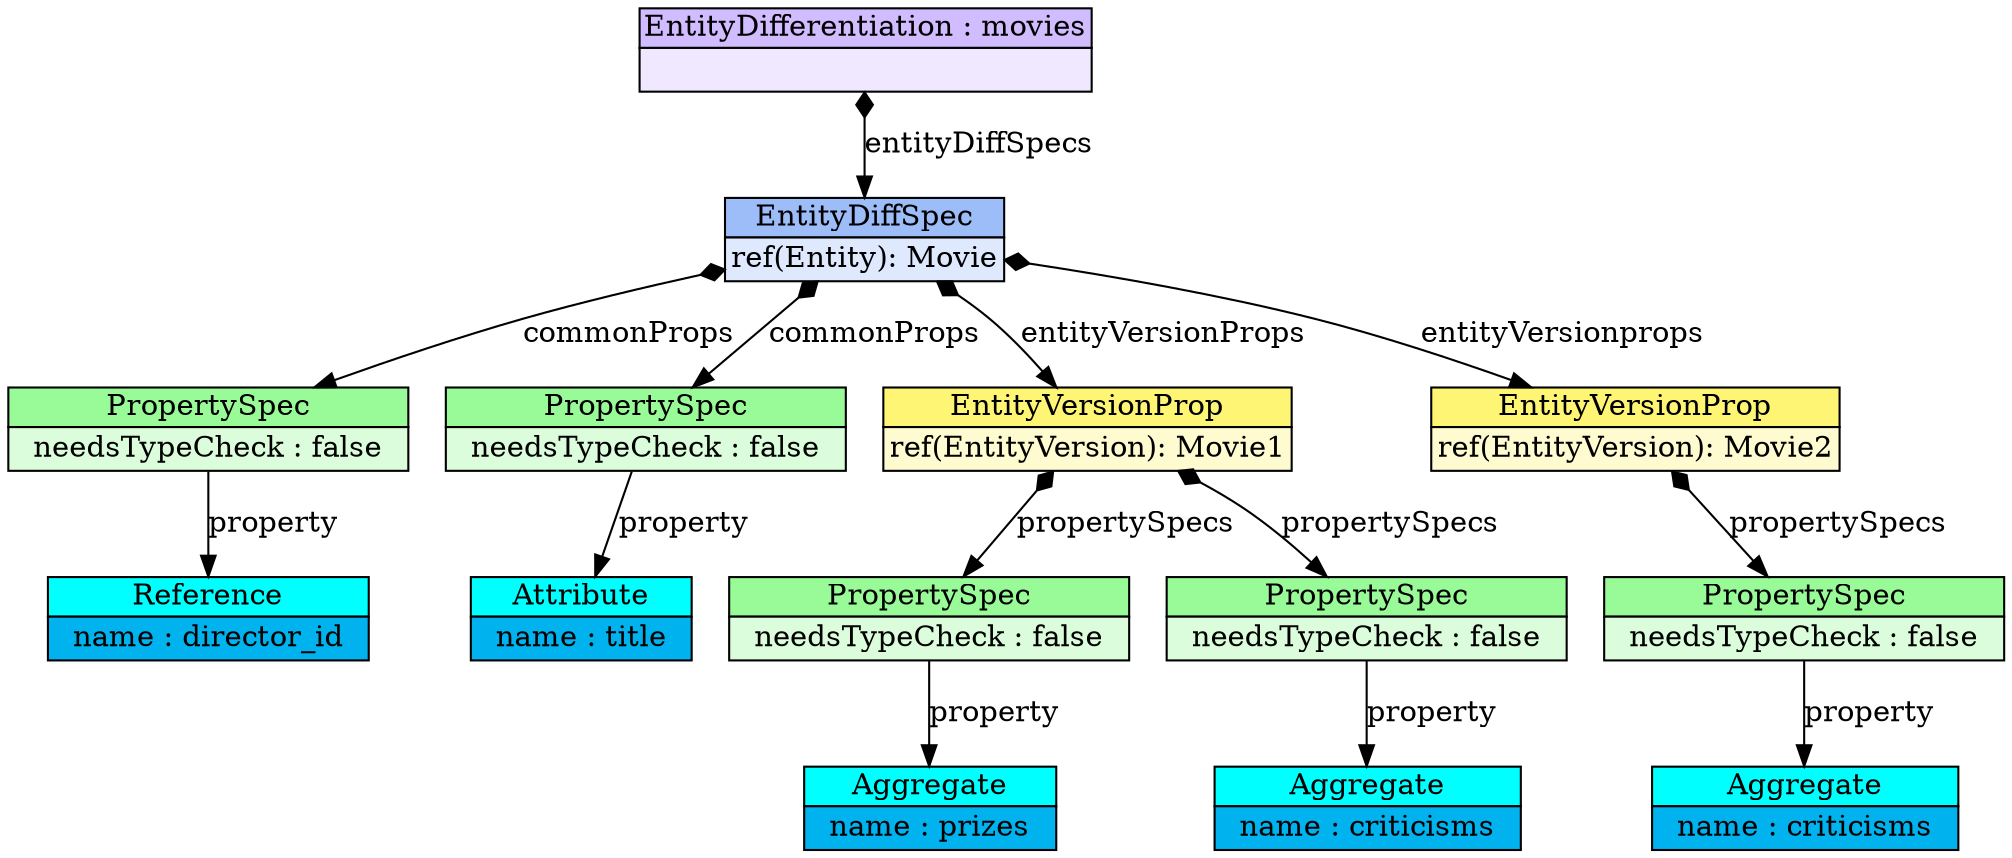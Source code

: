 digraph {
	rankdir = TD;
	compound=true;
	entitydifferentiation_EntityDifferentiation_227502219 [label=<
		<TABLE BORDER="0" CELLBORDER="0" CELLSPACING="0" CELLPADDING="0">
			<TR><TD BGCOLOR="#D0BCFE">
				<TABLE BORDER="1" CELLBORDER="0" CELLSPACING="0" CELLPADDING="1">
					<TR>
						<TD ALIGN="CENTER">EntityDifferentiation&nbsp;:&nbsp;movies</TD>
					</TR>
				</TABLE>
			</TD></TR>
			<TR><TD ALIGN="LEFT" BGCOLOR="#EFE8FE">
				<TABLE BORDER="1" CELLBORDER="0" CELLSPACING="0"><TR><TD> </TD></TR></TABLE>
			</TD></TR>
		</TABLE>>, margin=0, shape=plaintext]

	entitydifferentiation_EntityDiffSpec_1295039813 [label=<
		<TABLE BORDER="0" CELLBORDER="0" CELLSPACING="0" CELLPADDING="0">
			<TR><TD BGCOLOR="#9DBDF9">
				<TABLE BORDER="1" CELLBORDER="0" CELLSPACING="0" CELLPADDING="1">
					<TR>
						<TD ALIGN="CENTER">EntityDiffSpec</TD>
					</TR>
				</TABLE>
			</TD></TR>
			<TR><TD ALIGN="LEFT" BGCOLOR="#DEE9FD">

				<TABLE BORDER="1" CELLBORDER="0" CELLSPACING="0"><TR><TD ALIGN="CENTER">ref(Entity): Movie</TD></TR></TABLE>
			</TD></TR>
		</TABLE>>, margin=0, shape=plaintext]


	entitydifferentiation_PropertySpec_1288854991 [label=<
		<TABLE BORDER="0" CELLBORDER="0" CELLSPACING="0" CELLPADDING="0">
			<TR><TD BGCOLOR="#98FB98">
				<TABLE BORDER="1" CELLBORDER="0" CELLSPACING="0" CELLPADDING="1">
					<TR>
						<TD ALIGN="CENTER">PropertySpec</TD>
					</TR>
				</TABLE>
			</TD></TR>
			<TR><TD ALIGN="LEFT" BGCOLOR="#DCFDDC">
				<TABLE BORDER="1" CELLBORDER="0" CELLSPACING="0">
					<TR><TD> </TD><TD ALIGN="LEFT">needsTypeCheck&nbsp;:&nbsp;false</TD><TD> </TD></TR>
				</TABLE>
			</TD></TR>
		</TABLE>>, margin=0, shape=plaintext]

	
	entitydifferentiation_PropertySpec_569976775 [label=<
		<TABLE BORDER="0" CELLBORDER="0" CELLSPACING="0" CELLPADDING="0">
			<TR><TD BGCOLOR="#98FB98">
				<TABLE BORDER="1" CELLBORDER="0" CELLSPACING="0" CELLPADDING="1">
					<TR>
						<TD ALIGN="CENTER">PropertySpec</TD>
					</TR>
				</TABLE>
			</TD></TR>
			<TR><TD ALIGN="LEFT" BGCOLOR="#DCFDDC">
				<TABLE BORDER="1" CELLBORDER="0" CELLSPACING="0">
					<TR><TD> </TD><TD ALIGN="LEFT">needsTypeCheck&nbsp;:&nbsp;false</TD><TD> </TD></TR>
				</TABLE>
			</TD></TR>
		</TABLE>>, margin=0, shape=plaintext]
	entitydifferentiation_PropertySpec_1875539371 [label=<
		<TABLE BORDER="0" CELLBORDER="0" CELLSPACING="0" CELLPADDING="0">
			<TR><TD BGCOLOR="#98FB98">
				<TABLE BORDER="1" CELLBORDER="0" CELLSPACING="0" CELLPADDING="1">
					<TR>
						<TD ALIGN="CENTER">PropertySpec</TD>
					</TR>
				</TABLE>
			</TD></TR>
			<TR><TD ALIGN="LEFT" BGCOLOR="#DCFDDC">
				<TABLE BORDER="1" CELLBORDER="0" CELLSPACING="0">
					<TR><TD> </TD><TD ALIGN="LEFT">needsTypeCheck&nbsp;:&nbsp;false</TD><TD> </TD></TR>
				</TABLE>
			</TD></TR>
		</TABLE>>, margin=0, shape=plaintext]

	entitydifferentiation_PropertySpec_324203449 [label=<
		<TABLE BORDER="0" CELLBORDER="0" CELLSPACING="0" CELLPADDING="0">
			<TR><TD BGCOLOR="#98FB98">
				<TABLE BORDER="1" CELLBORDER="0" CELLSPACING="0" CELLPADDING="1">
					<TR>
						<TD ALIGN="CENTER">PropertySpec</TD>
					</TR>
				</TABLE>
			</TD></TR>
			<TR><TD ALIGN="LEFT" BGCOLOR="#DCFDDC">
				<TABLE BORDER="1" CELLBORDER="0" CELLSPACING="0">
					<TR><TD> </TD><TD ALIGN="LEFT">needsTypeCheck&nbsp;:&nbsp;false</TD><TD> </TD></TR>
				</TABLE>
			</TD></TR>
		</TABLE>>, margin=0, shape=plaintext]
	entitydifferentiation_PropertySpec_671653053 [label=<
		<TABLE BORDER="0" CELLBORDER="0" CELLSPACING="0" CELLPADDING="0">
			<TR><TD BGCOLOR="#98FB98">
				<TABLE BORDER="1" CELLBORDER="0" CELLSPACING="0" CELLPADDING="1">
					<TR>
						<TD ALIGN="CENTER">PropertySpec</TD>
					</TR>
				</TABLE>
			</TD></TR>
			<TR><TD ALIGN="LEFT" BGCOLOR="#DCFDDC">
				<TABLE BORDER="1" CELLBORDER="0" CELLSPACING="0">
					<TR><TD> </TD><TD ALIGN="LEFT">needsTypeCheck&nbsp;:&nbsp;false</TD><TD> </TD></TR>
				</TABLE>
			</TD></TR>
		</TABLE>>, margin=0, shape=plaintext]








	entitydifferentiation_Property_1288854991 [label=<
		<TABLE BORDER="0" CELLBORDER="0" CELLSPACING="0" CELLPADDING="0">
			<TR><TD BGCOLOR="cyan">
				<TABLE BORDER="1" CELLBORDER="0" CELLSPACING="0" CELLPADDING="1">
					<TR>
						<TD ALIGN="CENTER">Aggregate</TD>
					</TR>
				</TABLE>
			</TD></TR>
			<TR><TD ALIGN="LEFT" BGCOLOR="deepskyblue2">
				<TABLE BORDER="1" CELLBORDER="0" CELLSPACING="0">
					<TR><TD> </TD><TD ALIGN="LEFT">name&nbsp;:&nbsp;prizes</TD><TD> </TD></TR>
				</TABLE>
			</TD></TR>
		</TABLE>>, margin=0, shape=plaintext]
	
	entitydifferentiation_Property_569976775 [label=<
		<TABLE BORDER="0" CELLBORDER="0" CELLSPACING="0" CELLPADDING="0">
			<TR><TD BGCOLOR="cyan">
				<TABLE BORDER="1" CELLBORDER="0" CELLSPACING="0" CELLPADDING="1">
					<TR>
						<TD ALIGN="CENTER">Aggregate</TD>
					</TR>
				</TABLE>
			</TD></TR>
			<TR><TD ALIGN="LEFT" BGCOLOR="deepskyblue2">
				<TABLE BORDER="1" CELLBORDER="0" CELLSPACING="0">
					<TR><TD> </TD><TD ALIGN="LEFT">name&nbsp;:&nbsp;criticisms</TD><TD> </TD></TR>
				</TABLE>
			</TD></TR>
		</TABLE>>, margin=0, shape=plaintext]
	entitydifferentiation_Property_1875539371 [label=<
		<TABLE BORDER="0" CELLBORDER="0" CELLSPACING="0" CELLPADDING="0">
			<TR><TD BGCOLOR="cyan">
				<TABLE BORDER="1" CELLBORDER="0" CELLSPACING="0" CELLPADDING="1">
					<TR>
						<TD ALIGN="CENTER">Aggregate</TD>
					</TR>
				</TABLE>
			</TD></TR>
			<TR><TD ALIGN="LEFT" BGCOLOR="deepskyblue2">
				<TABLE BORDER="1" CELLBORDER="0" CELLSPACING="0">
					<TR><TD> </TD><TD ALIGN="LEFT">name&nbsp;:&nbsp;criticisms</TD><TD> </TD></TR>
				</TABLE>
			</TD></TR>
		</TABLE>>, margin=0, shape=plaintext]
	entitydifferentiation_Property_324203449 [label=<
		<TABLE BORDER="0" CELLBORDER="0" CELLSPACING="0" CELLPADDING="0">
			<TR><TD BGCOLOR="cyan">
				<TABLE BORDER="1" CELLBORDER="0" CELLSPACING="0" CELLPADDING="1">
					<TR>
						<TD ALIGN="CENTER">Reference</TD>
					</TR>
				</TABLE>
			</TD></TR>
			<TR><TD ALIGN="LEFT" BGCOLOR="deepskyblue2">
				<TABLE BORDER="1" CELLBORDER="0" CELLSPACING="0">
					<TR><TD> </TD><TD ALIGN="LEFT">name&nbsp;:&nbsp;director_id</TD><TD> </TD></TR>
				</TABLE>
			</TD></TR>
		</TABLE>>, margin=0, shape=plaintext]
	entitydifferentiation_Property_671653053 [label=<
		<TABLE BORDER="0" CELLBORDER="0" CELLSPACING="0" CELLPADDING="0">
			<TR><TD BGCOLOR="cyan">
				<TABLE BORDER="1" CELLBORDER="0" CELLSPACING="0" CELLPADDING="1">
					<TR>
						<TD ALIGN="CENTER">Attribute</TD>
					</TR>
				</TABLE>
			</TD></TR>
			<TR><TD ALIGN="LEFT" BGCOLOR="deepskyblue2">
				<TABLE BORDER="1" CELLBORDER="0" CELLSPACING="0">
					<TR><TD> </TD><TD ALIGN="LEFT">name&nbsp;:&nbsp;title</TD><TD> </TD></TR>
				</TABLE>
			</TD></TR>
		</TABLE>>, margin=0, shape=plaintext]



	entitydifferentiation_EntityVersionProp_765167267 [label=<
		<TABLE BORDER="0" CELLBORDER="0" CELLSPACING="0" CELLPADDING="0">
			<TR><TD BGCOLOR="#FFF575">
				<TABLE BORDER="1" CELLBORDER="0" CELLSPACING="0" CELLPADDING="1">
					<TR>
						<TD ALIGN="CENTER">EntityVersionProp</TD>
					</TR>
				</TABLE>
			</TD></TR>
			<TR><TD ALIGN="LEFT" BGCOLOR="#FFFBD1">
				<TABLE BORDER="1" CELLBORDER="0" CELLSPACING="0"><TR><TD ALIGN="center">ref(EntityVersion): Movie1</TD></TR></TABLE>
			</TD></TR>
		</TABLE>>, margin=0, shape=plaintext]

	entitydifferentiation_EntityVersionProp_1076360619 [label=<
		<TABLE BORDER="0" CELLBORDER="0" CELLSPACING="0" CELLPADDING="0">
			<TR><TD BGCOLOR="#FFF575">
				<TABLE BORDER="1" CELLBORDER="0" CELLSPACING="0" CELLPADDING="1">
					<TR>
						<TD ALIGN="CENTER">EntityVersionProp</TD>
					</TR>
				</TABLE>
			</TD></TR>
			<TR><TD ALIGN="LEFT" BGCOLOR="#FFFBD1">
				<TABLE BORDER="1" CELLBORDER="0" CELLSPACING="0"><TR><TD ALIGN="center">ref(EntityVersion): Movie2</TD></TR></TABLE>
			</TD></TR>
		</TABLE>>, margin=0, shape=plaintext]




	entitydifferentiation_EntityDifferentiation_227502219->entitydifferentiation_EntityDiffSpec_1295039813 [label="entityDiffSpecs", arrowhead = normal, arrowtail = diamond, dir = both, minlen=1, color="#000000"]

	entitydifferentiation_EntityVersionProp_765167267->entitydifferentiation_PropertySpec_1288854991 [label="propertySpecs", arrowhead = normal, arrowtail = diamond, dir = both, minlen=1, color="#000000"]
	
	entitydifferentiation_EntityVersionProp_765167267->entitydifferentiation_PropertySpec_569976775 [label="propertySpecs", arrowhead = normal, arrowtail = diamond, dir = both, minlen=1, color="#000000"]

	entitydifferentiation_PropertySpec_1288854991->entitydifferentiation_Property_1288854991 [label="property", arrowhead = normal, arrowtail = none, dir = both, minlen=1, color="#000000"]
	
	entitydifferentiation_PropertySpec_569976775->entitydifferentiation_Property_569976775 [label="property", arrowhead = normal, arrowtail = none, dir = both, minlen=1, color="#000000"]



	entitydifferentiation_EntityVersionProp_1076360619->entitydifferentiation_PropertySpec_1875539371 [label="propertySpecs", arrowhead = normal, arrowtail = diamond, dir = both, minlen=1, color="#000000"]

	entitydifferentiation_PropertySpec_1875539371->entitydifferentiation_Property_1875539371 [label="property", arrowhead = normal, arrowtail = none, dir = both, minlen=1, color="#000000"]




	entitydifferentiation_EntityDiffSpec_1295039813->entitydifferentiation_EntityVersionProp_765167267 [label="entityVersionProps", arrowhead = normal, arrowtail = diamond, dir = both, minlen=1, color="#000000"]
	entitydifferentiation_EntityDiffSpec_1295039813->entitydifferentiation_EntityVersionProp_1076360619 [label="entityVersionprops", arrowhead = normal, arrowtail = diamond, dir = both, minlen=1, color="#000000"]


	entitydifferentiation_EntityDiffSpec_1295039813->entitydifferentiation_PropertySpec_324203449 [label="commonProps", arrowhead = normal, arrowtail = diamond, dir = both, minlen=1, color="#000000"]
	entitydifferentiation_EntityDiffSpec_1295039813->entitydifferentiation_PropertySpec_671653053 [label="commonProps", arrowhead = normal, arrowtail = diamond, dir = both, minlen=1, color="#000000"]


	entitydifferentiation_PropertySpec_324203449->entitydifferentiation_Property_324203449 [label="property", arrowhead = normal, arrowtail = none, dir = both, minlen=1, color="#000000"]
	entitydifferentiation_PropertySpec_671653053->entitydifferentiation_Property_671653053 [label="property", arrowhead = normal, arrowtail = none, dir = both, minlen=1, color="#000000"]


}
